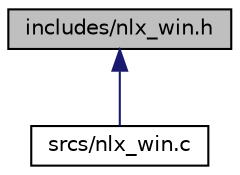 digraph "includes/nlx_win.h"
{
 // LATEX_PDF_SIZE
  edge [fontname="Helvetica",fontsize="10",labelfontname="Helvetica",labelfontsize="10"];
  node [fontname="Helvetica",fontsize="10",shape=record];
  Node1 [label="includes/nlx_win.h",height=0.2,width=0.4,color="black", fillcolor="grey75", style="filled", fontcolor="black",tooltip="header file for the window management"];
  Node1 -> Node2 [dir="back",color="midnightblue",fontsize="10",style="solid",fontname="Helvetica"];
  Node2 [label="srcs/nlx_win.c",height=0.2,width=0.4,color="black", fillcolor="white", style="filled",URL="$nlx__win_8c.html",tooltip="file containing every function related to windows in nlx"];
}
